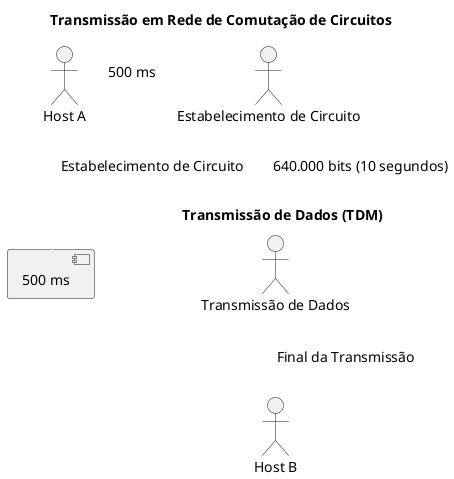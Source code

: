 @startuml
skinparam monochrome false
skinparam defaultFontName Arial
skinparam backgroundColor white
skinparam defaultFontSize 14
skinparam defaultFontColor black
skinparam ArrowColor #5D2E8C  // Roxo para setas
skinparam node {
    BackgroundColor #FF6F91  // Rosa para os nós
    BorderColor #8C4A56  // Vinho escuro para bordas
    RoundCorner 15
}

title Transmissão em Rede de Comutação de Circuitos

actor "Host A" as A
actor "Host B" as B

A --> [500 ms] : "Estabelecimento de Circuito"
A -> "Estabelecimento de Circuito" : 500 ms

node "Transmissão de Dados (TDM)" {
    "Estabelecimento de Circuito" --> "Transmissão de Dados" : 640.000 bits (10 segundos)
}

"Transmissão de Dados" --> B : Final da Transmissão

@enduml
